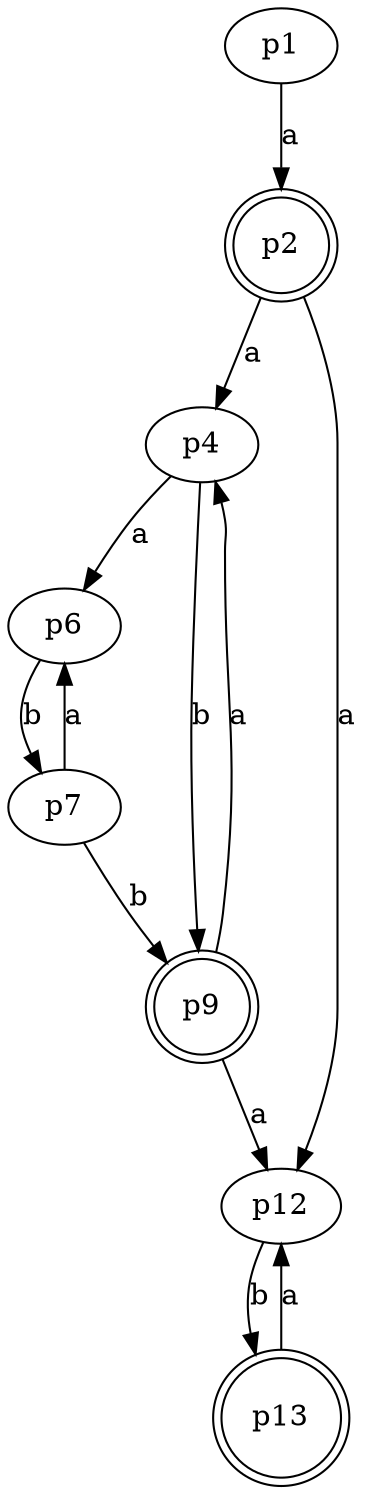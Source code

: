 digraph G 
{
    n1 [label = p1]
    n2 [label = p2, shape = doublecircle]
    n4 [label = p4]
    n6 [label = p6]
    n7 [label = p7]
    n9 [label = p9, shape = doublecircle]
    n12 [label = p12]
    n13[label = p13, shape = doublecircle]

    n1 -> n2 [label = "a"]
    
    n2 -> n4 [label = "a"]
    n2 -> n12 [label = "a"]
    
    n4 -> n6 [label = "a"]
    n4 -> n9 [label = "b"]
    
    n6 -> n7 [label = "b"]
    
    n7 -> n6 [label = "a"]
    n7 -> n9 [label = "b"]
    
    n9 -> n4 [label = "a"]
    n9 -> n12 [label = "a"]
    
    n12 -> n13 [label = "b"]
    
    n13 -> n12 [label = "a"]
}
